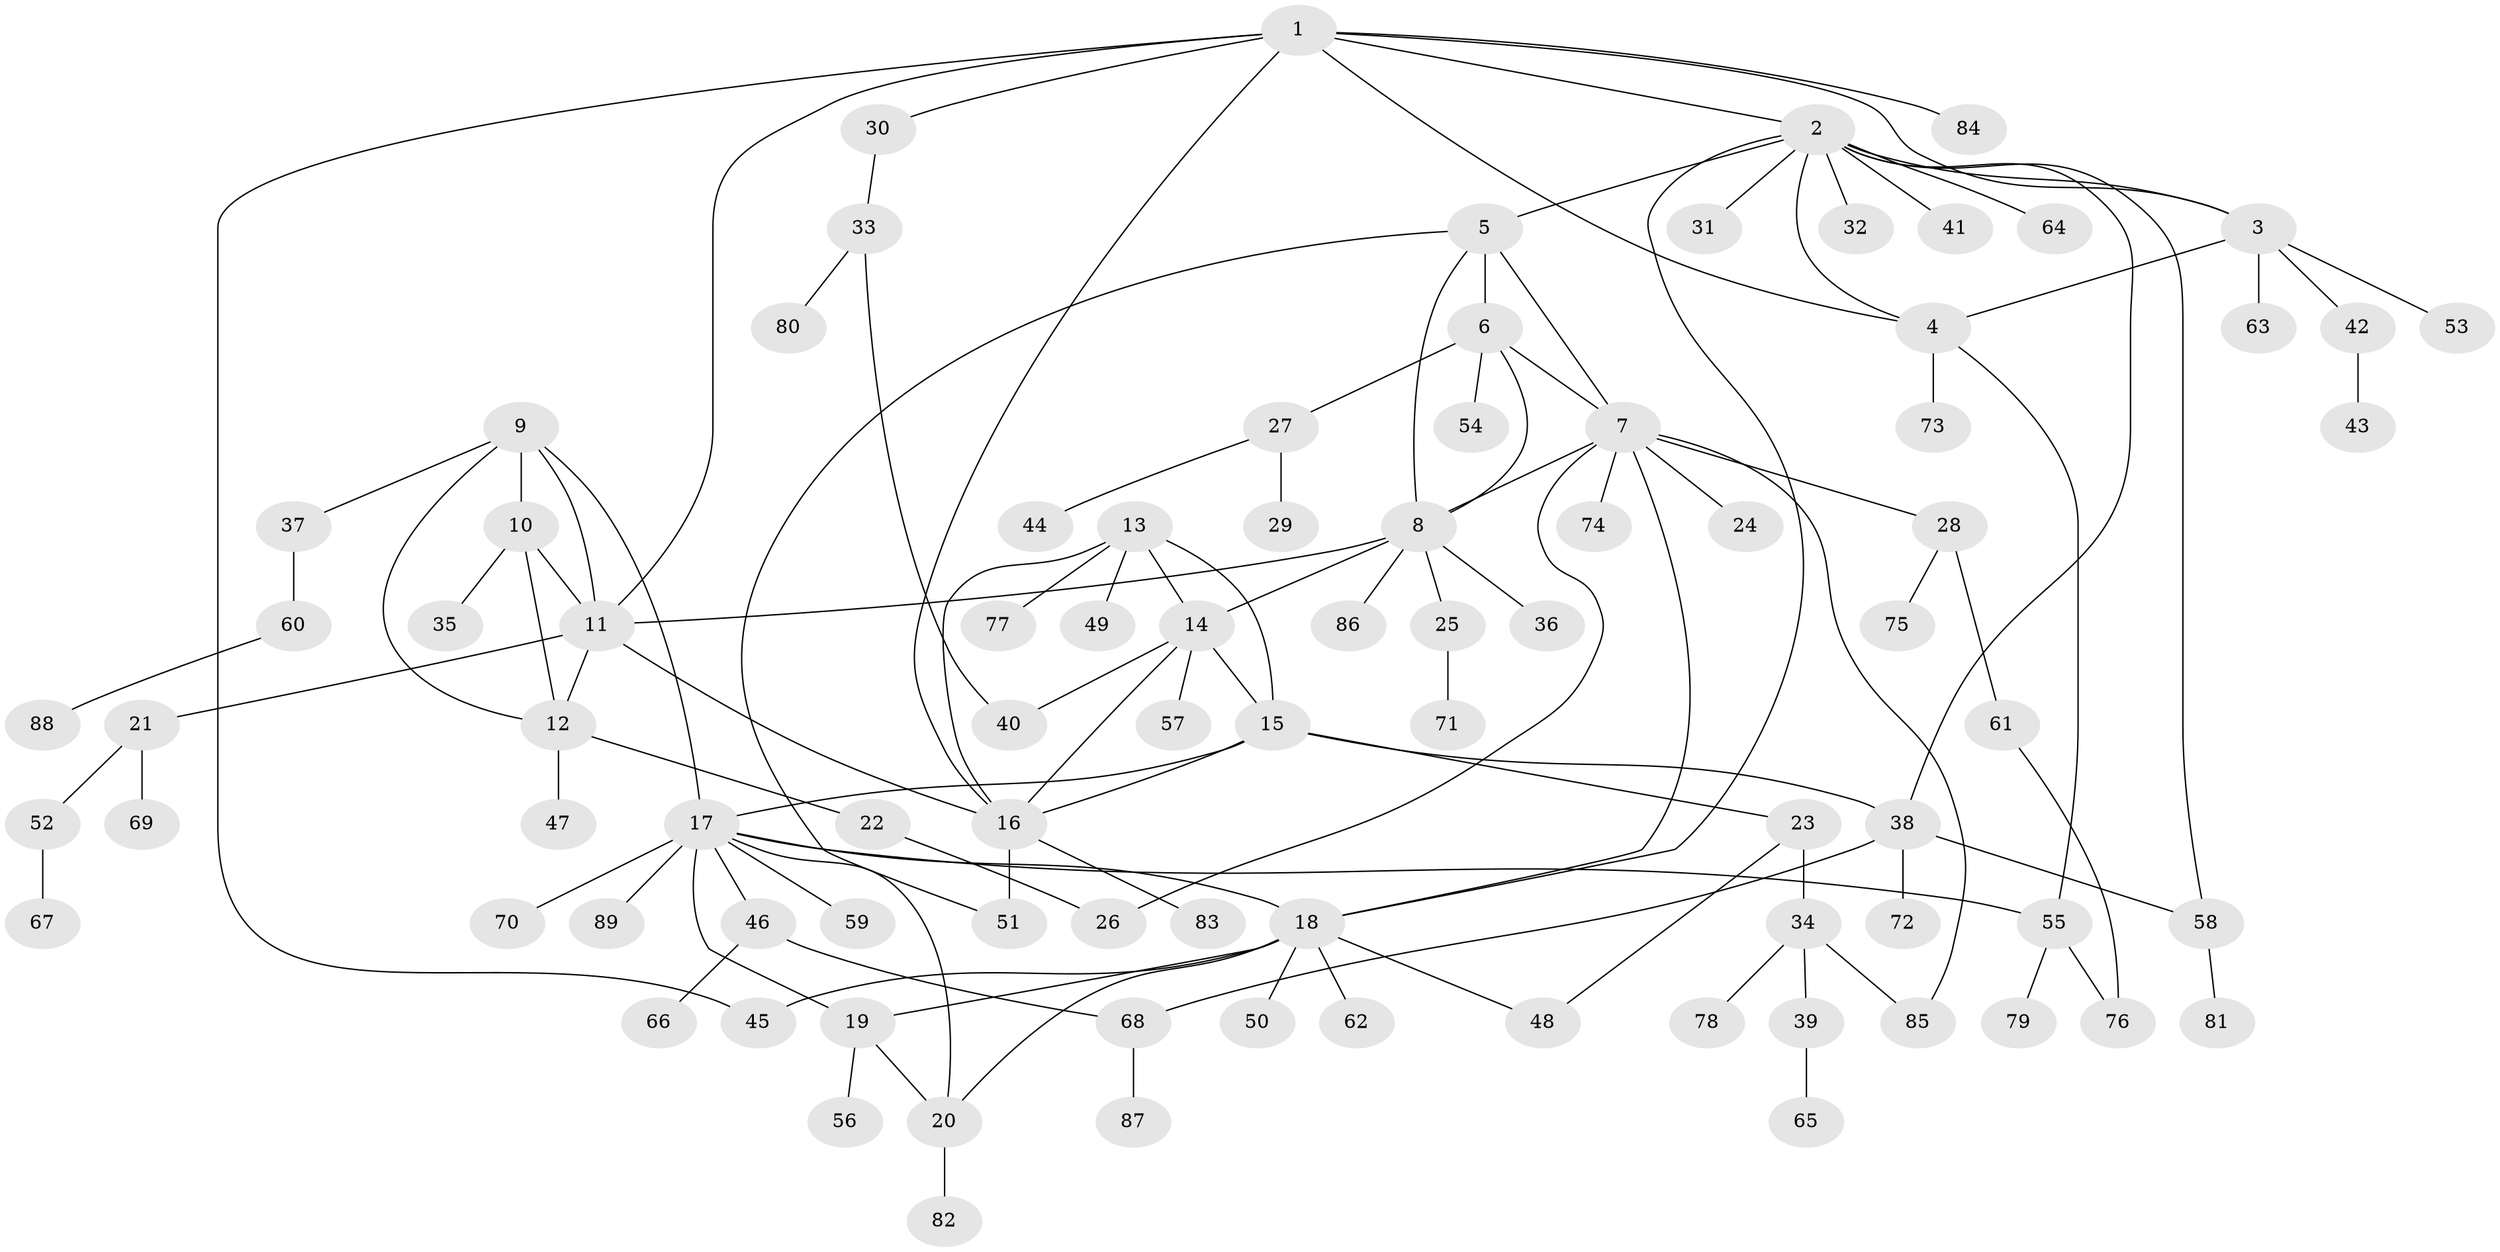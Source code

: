 // coarse degree distribution, {10: 0.07692307692307693, 12: 0.038461538461538464, 4: 0.038461538461538464, 2: 0.15384615384615385, 1: 0.6153846153846154, 3: 0.07692307692307693}
// Generated by graph-tools (version 1.1) at 2025/19/03/04/25 18:19:47]
// undirected, 89 vertices, 120 edges
graph export_dot {
graph [start="1"]
  node [color=gray90,style=filled];
  1;
  2;
  3;
  4;
  5;
  6;
  7;
  8;
  9;
  10;
  11;
  12;
  13;
  14;
  15;
  16;
  17;
  18;
  19;
  20;
  21;
  22;
  23;
  24;
  25;
  26;
  27;
  28;
  29;
  30;
  31;
  32;
  33;
  34;
  35;
  36;
  37;
  38;
  39;
  40;
  41;
  42;
  43;
  44;
  45;
  46;
  47;
  48;
  49;
  50;
  51;
  52;
  53;
  54;
  55;
  56;
  57;
  58;
  59;
  60;
  61;
  62;
  63;
  64;
  65;
  66;
  67;
  68;
  69;
  70;
  71;
  72;
  73;
  74;
  75;
  76;
  77;
  78;
  79;
  80;
  81;
  82;
  83;
  84;
  85;
  86;
  87;
  88;
  89;
  1 -- 2;
  1 -- 3;
  1 -- 4;
  1 -- 11;
  1 -- 16;
  1 -- 30;
  1 -- 45;
  1 -- 84;
  2 -- 3;
  2 -- 4;
  2 -- 5;
  2 -- 18;
  2 -- 31;
  2 -- 32;
  2 -- 38;
  2 -- 41;
  2 -- 58;
  2 -- 64;
  3 -- 4;
  3 -- 42;
  3 -- 53;
  3 -- 63;
  4 -- 55;
  4 -- 73;
  5 -- 6;
  5 -- 7;
  5 -- 8;
  5 -- 51;
  6 -- 7;
  6 -- 8;
  6 -- 27;
  6 -- 54;
  7 -- 8;
  7 -- 18;
  7 -- 24;
  7 -- 26;
  7 -- 28;
  7 -- 74;
  7 -- 85;
  8 -- 11;
  8 -- 14;
  8 -- 25;
  8 -- 36;
  8 -- 86;
  9 -- 10;
  9 -- 11;
  9 -- 12;
  9 -- 17;
  9 -- 37;
  10 -- 11;
  10 -- 12;
  10 -- 35;
  11 -- 12;
  11 -- 16;
  11 -- 21;
  12 -- 22;
  12 -- 47;
  13 -- 14;
  13 -- 15;
  13 -- 16;
  13 -- 49;
  13 -- 77;
  14 -- 15;
  14 -- 16;
  14 -- 40;
  14 -- 57;
  15 -- 16;
  15 -- 17;
  15 -- 23;
  15 -- 38;
  16 -- 51;
  16 -- 83;
  17 -- 18;
  17 -- 19;
  17 -- 20;
  17 -- 46;
  17 -- 55;
  17 -- 59;
  17 -- 70;
  17 -- 89;
  18 -- 19;
  18 -- 20;
  18 -- 45;
  18 -- 48;
  18 -- 50;
  18 -- 62;
  19 -- 20;
  19 -- 56;
  20 -- 82;
  21 -- 52;
  21 -- 69;
  22 -- 26;
  23 -- 34;
  23 -- 48;
  25 -- 71;
  27 -- 29;
  27 -- 44;
  28 -- 61;
  28 -- 75;
  30 -- 33;
  33 -- 40;
  33 -- 80;
  34 -- 39;
  34 -- 78;
  34 -- 85;
  37 -- 60;
  38 -- 58;
  38 -- 68;
  38 -- 72;
  39 -- 65;
  42 -- 43;
  46 -- 66;
  46 -- 68;
  52 -- 67;
  55 -- 76;
  55 -- 79;
  58 -- 81;
  60 -- 88;
  61 -- 76;
  68 -- 87;
}
